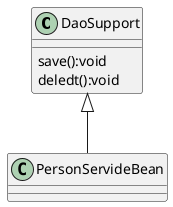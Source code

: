 @startuml

class DaoSupport{
save():void
deledt():void
}

class PersonServideBean

DaoSupport <|-- PersonServideBean

@enduml